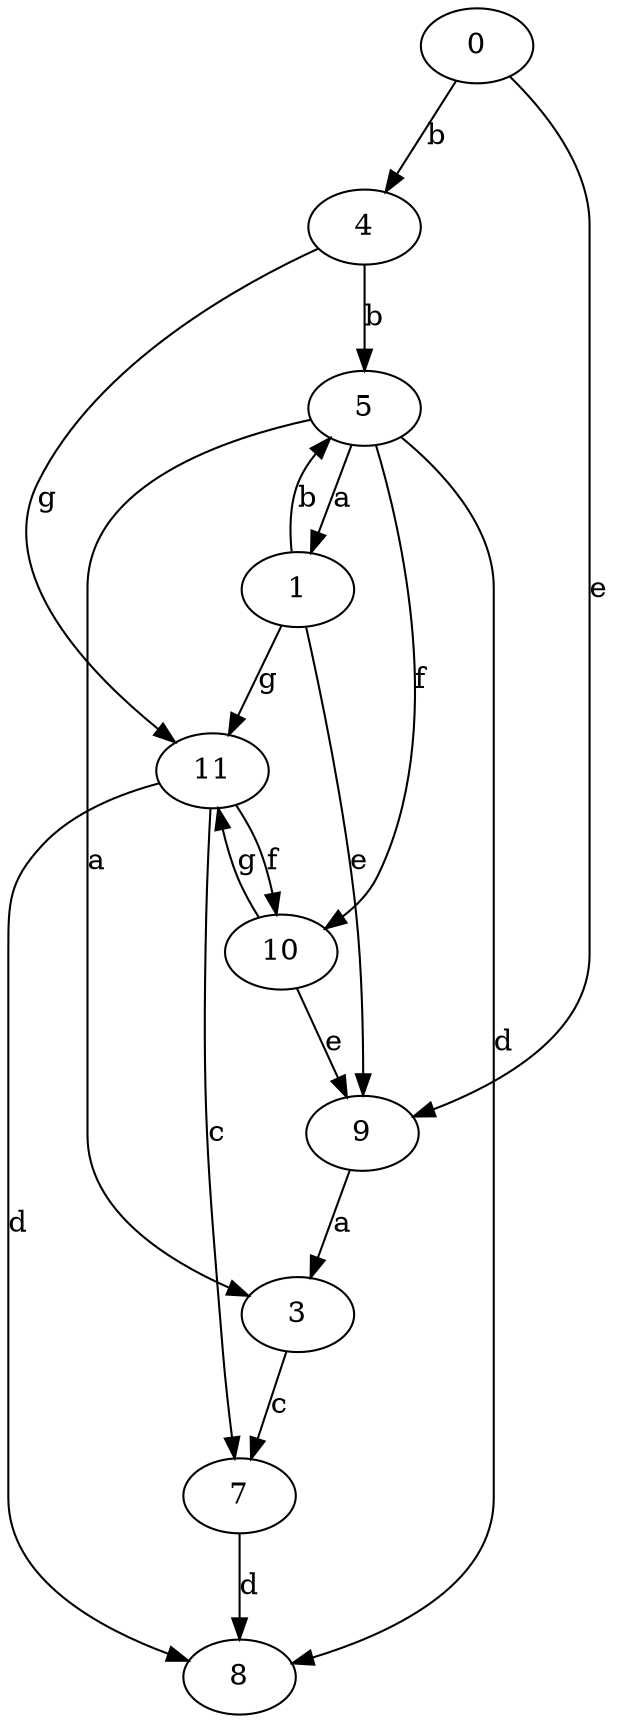 strict digraph  {
0;
1;
3;
4;
5;
7;
8;
9;
10;
11;
0 -> 4  [label=b];
0 -> 9  [label=e];
1 -> 5  [label=b];
1 -> 9  [label=e];
1 -> 11  [label=g];
3 -> 7  [label=c];
4 -> 5  [label=b];
4 -> 11  [label=g];
5 -> 1  [label=a];
5 -> 3  [label=a];
5 -> 8  [label=d];
5 -> 10  [label=f];
7 -> 8  [label=d];
9 -> 3  [label=a];
10 -> 9  [label=e];
10 -> 11  [label=g];
11 -> 7  [label=c];
11 -> 8  [label=d];
11 -> 10  [label=f];
}
